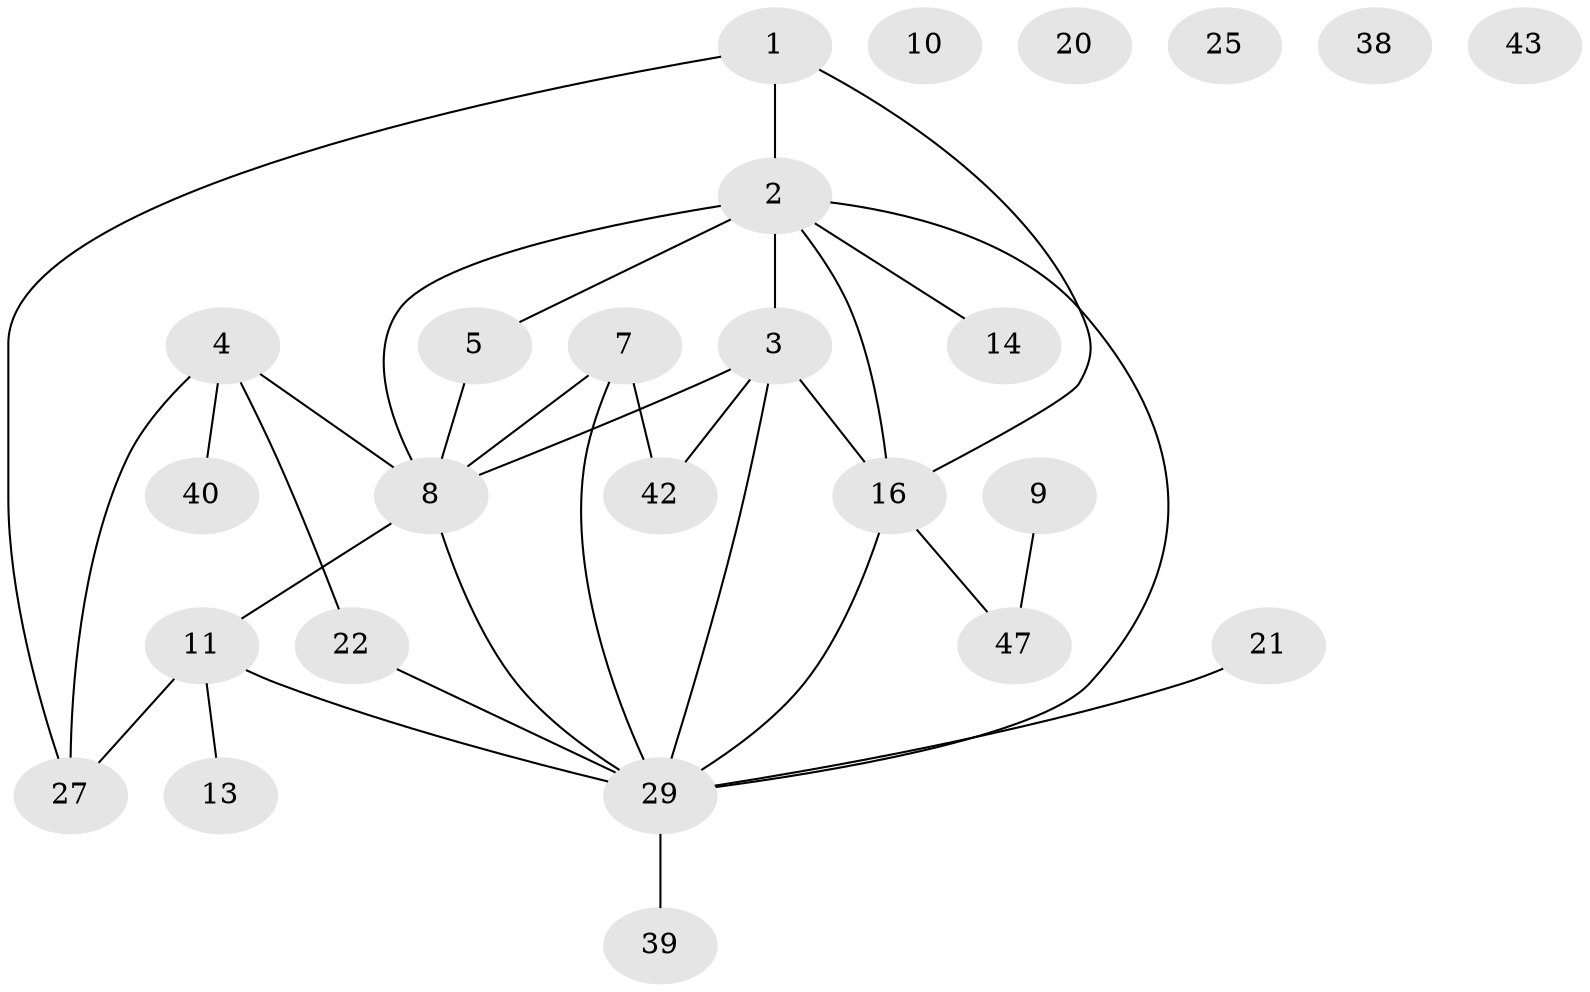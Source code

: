 // original degree distribution, {3: 0.2857142857142857, 4: 0.125, 1: 0.25, 2: 0.23214285714285715, 0: 0.07142857142857142, 7: 0.017857142857142856, 5: 0.017857142857142856}
// Generated by graph-tools (version 1.1) at 2025/16/03/04/25 18:16:28]
// undirected, 25 vertices, 32 edges
graph export_dot {
graph [start="1"]
  node [color=gray90,style=filled];
  1 [super="+19+18"];
  2 [super="+33+6+34+35"];
  3 [super="+15"];
  4 [super="+44"];
  5 [super="+23"];
  7 [super="+45"];
  8 [super="+12+28"];
  9;
  10;
  11 [super="+50"];
  13;
  14;
  16 [super="+36+24+31"];
  20;
  21;
  22;
  25 [super="+32"];
  27 [super="+30"];
  29 [super="+37"];
  38;
  39 [super="+41"];
  40;
  42;
  43;
  47 [super="+53"];
  1 -- 27;
  1 -- 2;
  1 -- 16;
  2 -- 3;
  2 -- 8 [weight=2];
  2 -- 14;
  2 -- 16;
  2 -- 29;
  2 -- 5;
  3 -- 29;
  3 -- 16;
  3 -- 42;
  3 -- 8;
  4 -- 22;
  4 -- 40;
  4 -- 27;
  4 -- 8;
  5 -- 8;
  7 -- 8;
  7 -- 42;
  7 -- 29;
  8 -- 29;
  8 -- 11;
  9 -- 47;
  11 -- 29;
  11 -- 27;
  11 -- 13;
  16 -- 47;
  16 -- 29;
  21 -- 29;
  22 -- 29;
  29 -- 39;
}
